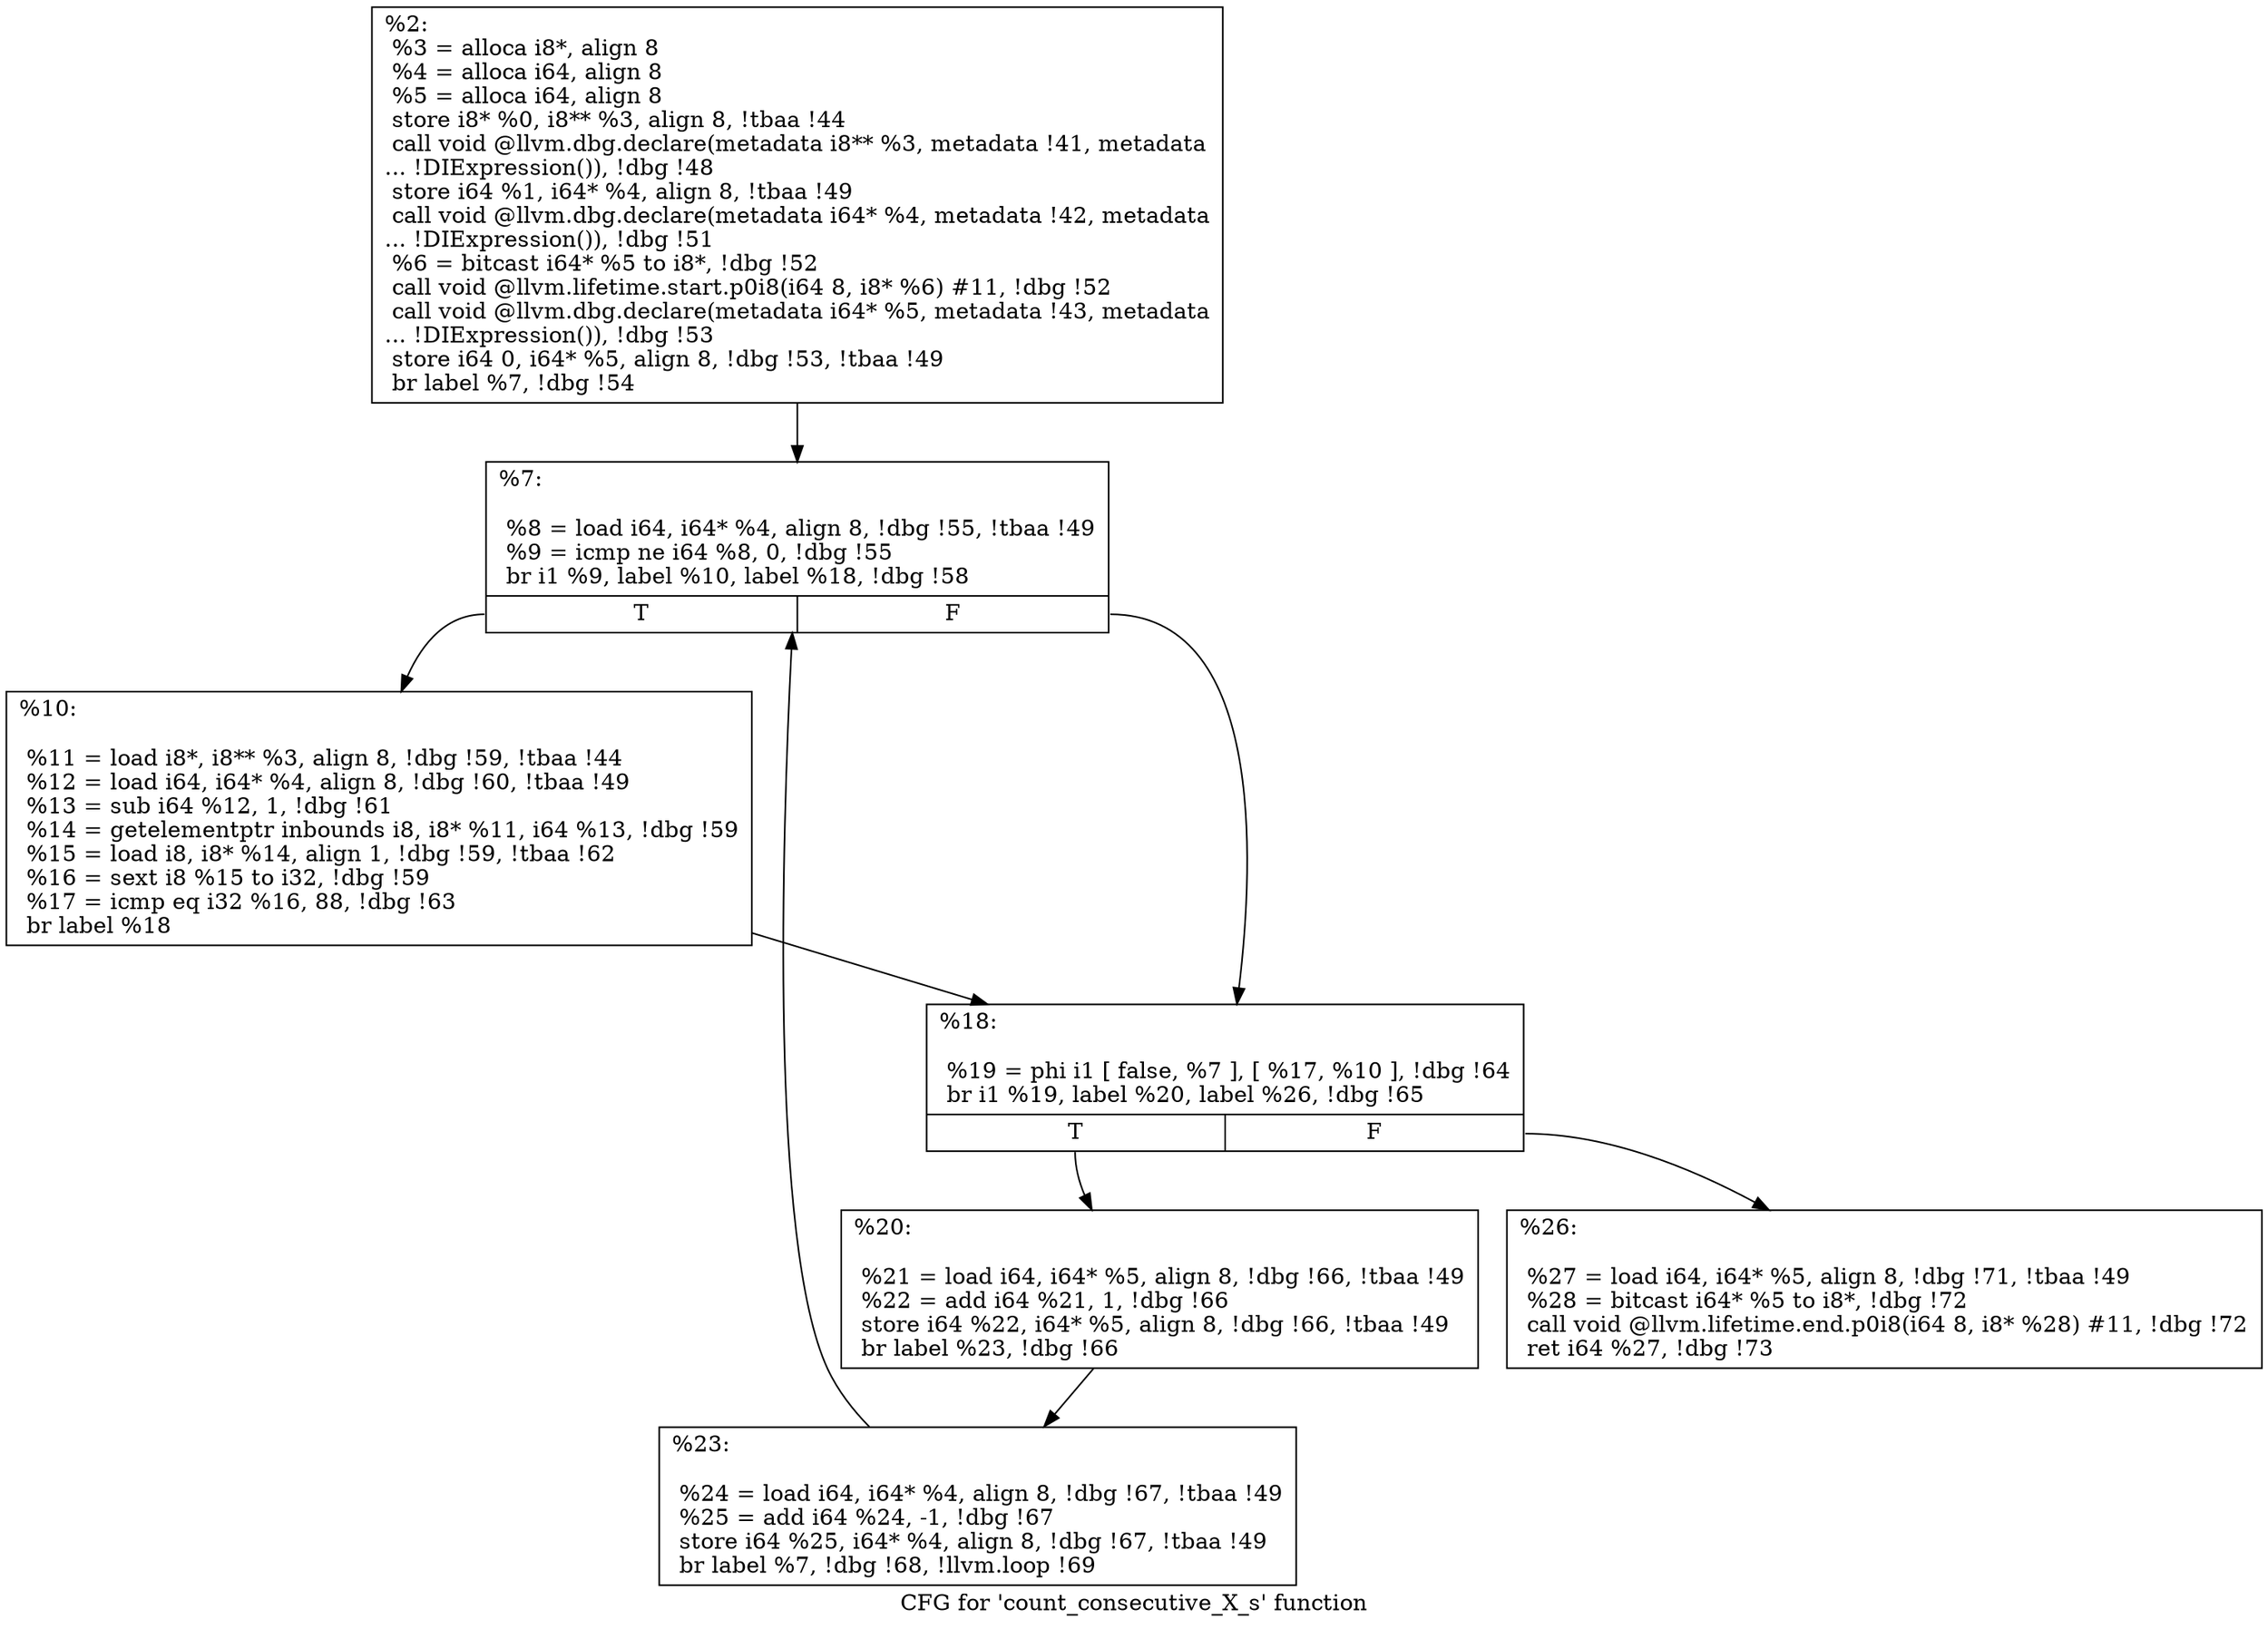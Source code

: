 digraph "CFG for 'count_consecutive_X_s' function" {
	label="CFG for 'count_consecutive_X_s' function";

	Node0x20a2e10 [shape=record,label="{%2:\l  %3 = alloca i8*, align 8\l  %4 = alloca i64, align 8\l  %5 = alloca i64, align 8\l  store i8* %0, i8** %3, align 8, !tbaa !44\l  call void @llvm.dbg.declare(metadata i8** %3, metadata !41, metadata\l... !DIExpression()), !dbg !48\l  store i64 %1, i64* %4, align 8, !tbaa !49\l  call void @llvm.dbg.declare(metadata i64* %4, metadata !42, metadata\l... !DIExpression()), !dbg !51\l  %6 = bitcast i64* %5 to i8*, !dbg !52\l  call void @llvm.lifetime.start.p0i8(i64 8, i8* %6) #11, !dbg !52\l  call void @llvm.dbg.declare(metadata i64* %5, metadata !43, metadata\l... !DIExpression()), !dbg !53\l  store i64 0, i64* %5, align 8, !dbg !53, !tbaa !49\l  br label %7, !dbg !54\l}"];
	Node0x20a2e10 -> Node0x20c7c20;
	Node0x20c7c20 [shape=record,label="{%7:\l\l  %8 = load i64, i64* %4, align 8, !dbg !55, !tbaa !49\l  %9 = icmp ne i64 %8, 0, !dbg !55\l  br i1 %9, label %10, label %18, !dbg !58\l|{<s0>T|<s1>F}}"];
	Node0x20c7c20:s0 -> Node0x20c7c70;
	Node0x20c7c20:s1 -> Node0x20c7cc0;
	Node0x20c7c70 [shape=record,label="{%10:\l\l  %11 = load i8*, i8** %3, align 8, !dbg !59, !tbaa !44\l  %12 = load i64, i64* %4, align 8, !dbg !60, !tbaa !49\l  %13 = sub i64 %12, 1, !dbg !61\l  %14 = getelementptr inbounds i8, i8* %11, i64 %13, !dbg !59\l  %15 = load i8, i8* %14, align 1, !dbg !59, !tbaa !62\l  %16 = sext i8 %15 to i32, !dbg !59\l  %17 = icmp eq i32 %16, 88, !dbg !63\l  br label %18\l}"];
	Node0x20c7c70 -> Node0x20c7cc0;
	Node0x20c7cc0 [shape=record,label="{%18:\l\l  %19 = phi i1 [ false, %7 ], [ %17, %10 ], !dbg !64\l  br i1 %19, label %20, label %26, !dbg !65\l|{<s0>T|<s1>F}}"];
	Node0x20c7cc0:s0 -> Node0x20c7d10;
	Node0x20c7cc0:s1 -> Node0x20c7db0;
	Node0x20c7d10 [shape=record,label="{%20:\l\l  %21 = load i64, i64* %5, align 8, !dbg !66, !tbaa !49\l  %22 = add i64 %21, 1, !dbg !66\l  store i64 %22, i64* %5, align 8, !dbg !66, !tbaa !49\l  br label %23, !dbg !66\l}"];
	Node0x20c7d10 -> Node0x20c7d60;
	Node0x20c7d60 [shape=record,label="{%23:\l\l  %24 = load i64, i64* %4, align 8, !dbg !67, !tbaa !49\l  %25 = add i64 %24, -1, !dbg !67\l  store i64 %25, i64* %4, align 8, !dbg !67, !tbaa !49\l  br label %7, !dbg !68, !llvm.loop !69\l}"];
	Node0x20c7d60 -> Node0x20c7c20;
	Node0x20c7db0 [shape=record,label="{%26:\l\l  %27 = load i64, i64* %5, align 8, !dbg !71, !tbaa !49\l  %28 = bitcast i64* %5 to i8*, !dbg !72\l  call void @llvm.lifetime.end.p0i8(i64 8, i8* %28) #11, !dbg !72\l  ret i64 %27, !dbg !73\l}"];
}
